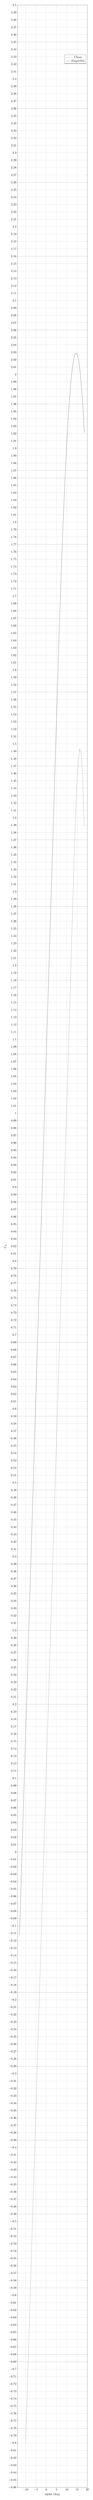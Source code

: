 %CL alpha Wing High Lift
\begin{tikzpicture}

\begin{axis}[
width=0.8\textwidth,
height=0.5\textheight,
scaled ticks=false, tick label style={/pgf/number format/fixed},
xmin=-14.0,
xmax=20,
xlabel={alpha ($\deg$)},
xmajorgrids,
ymin=-0.86,
ymax=2.5,
ylabel={C\textsubscript{L}},
ymajorgrids,
legend entries = {Clean\\Flap@TO\\}
]

\addplot [
color=black,
densely dashed
]
table[row sep=crcr]{
-10.0	-0.799\\
-9.271	-0.733\\
-8.541	-0.667\\
-7.812	-0.601\\
-7.083	-0.535\\
-6.353	-0.469\\
-5.624	-0.403\\
-4.895	-0.337\\
-4.165	-0.271\\
-3.436	-0.204\\
-2.707	-0.138\\
-1.977	-0.072\\
-1.248	-0.006\\
-0.519	0.06\\
0.211	0.126\\
0.94	0.192\\
1.669	0.258\\
2.399	0.324\\
3.128	0.39\\
3.857	0.456\\
4.587	0.522\\
5.316	0.588\\
6.045	0.654\\
6.775	0.72\\
7.504	0.786\\
8.233	0.852\\
8.963	0.919\\
9.692	0.985\\
10.421	1.051\\
11.151	1.117\\
11.88	1.187\\
12.609	1.258\\
13.339	1.327\\
14.068	1.389\\
14.797	1.44\\
15.527	1.476\\
16.256	1.493\\
16.985	1.487\\
17.715	1.453\\
18.444	1.389\\
};

\addplot [
color=black,
solid
]
table[row sep=crcr]{
-13.0	-0.112\\
-12.357	-0.053\\
-11.714	0.006\\
-11.071	0.064\\
-10.428	0.123\\
-9.785	0.182\\
-9.142	0.241\\
-8.499	0.3\\
-7.856	0.359\\
-7.213	0.417\\
-6.57	0.476\\
-5.927	0.535\\
-5.284	0.594\\
-4.641	0.653\\
-3.998	0.712\\
-3.355	0.771\\
-2.712	0.829\\
-2.069	0.888\\
-1.426	0.947\\
-0.783	1.006\\
-0.14	1.065\\
0.503	1.124\\
1.146	1.182\\
1.789	1.241\\
2.432	1.3\\
3.075	1.359\\
3.718	1.418\\
4.361	1.477\\
5.004	1.535\\
5.647	1.594\\
6.29	1.651\\
6.933	1.704\\
7.576	1.754\\
8.219	1.801\\
8.862	1.843\\
9.505	1.881\\
10.148	1.916\\
10.791	1.946\\
11.434	1.971\\
12.077	1.993\\
12.72	2.009\\
13.363	2.021\\
14.006	2.027\\
14.649	2.029\\
15.292	2.025\\
15.935	2.016\\
16.578	2.001\\
17.221	1.98\\
17.864	1.954\\
18.507	1.921\\
};
\end{axis}
\end{tikzpicture}%
